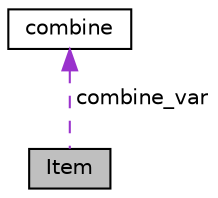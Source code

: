 digraph G
{
  edge [fontname="Helvetica",fontsize="10",labelfontname="Helvetica",labelfontsize="10"];
  node [fontname="Helvetica",fontsize="10",shape=record];
  Node1 [label="Item",height=0.2,width=0.4,color="black", fillcolor="grey75", style="filled" fontcolor="black"];
  Node2 -> Node1 [dir="back",color="darkorchid3",fontsize="10",style="dashed",label=" combine_var" ,fontname="Helvetica"];
  Node2 [label="combine",height=0.2,width=0.4,color="black", fillcolor="white", style="filled",URL="$classcombine.html"];
}
